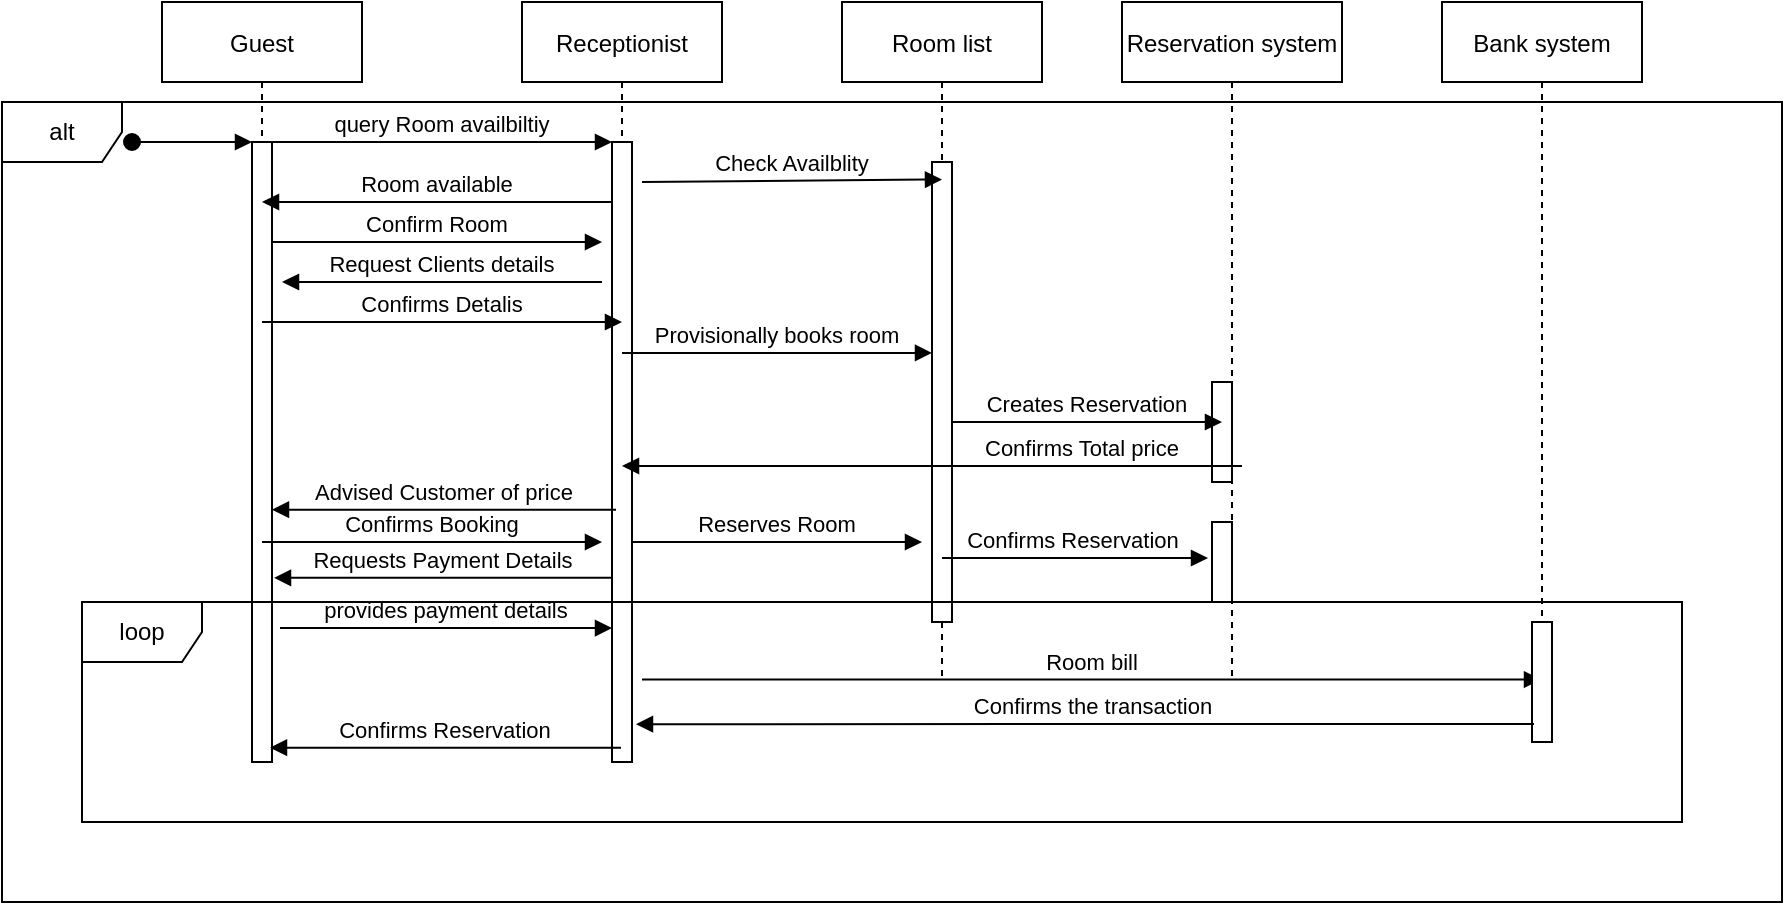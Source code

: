 <mxfile version="16.1.0" type="github">
  <diagram id="kgpKYQtTHZ0yAKxKKP6v" name="Page-1">
    <mxGraphModel dx="1278" dy="579" grid="1" gridSize="10" guides="1" tooltips="1" connect="1" arrows="1" fold="1" page="1" pageScale="1" pageWidth="850" pageHeight="1100" math="0" shadow="0">
      <root>
        <mxCell id="0" />
        <mxCell id="1" parent="0" />
        <mxCell id="3nuBFxr9cyL0pnOWT2aG-1" value="Guest" style="shape=umlLifeline;perimeter=lifelinePerimeter;container=1;collapsible=0;recursiveResize=0;rounded=0;shadow=0;strokeWidth=1;perimeterSpacing=0;" parent="1" vertex="1">
          <mxGeometry x="100" y="80" width="100" height="380" as="geometry" />
        </mxCell>
        <mxCell id="3nuBFxr9cyL0pnOWT2aG-2" value="" style="points=[];perimeter=orthogonalPerimeter;rounded=0;shadow=0;strokeWidth=1;" parent="3nuBFxr9cyL0pnOWT2aG-1" vertex="1">
          <mxGeometry x="45" y="70" width="10" height="310" as="geometry" />
        </mxCell>
        <mxCell id="3nuBFxr9cyL0pnOWT2aG-3" value="" style="verticalAlign=bottom;startArrow=oval;endArrow=block;startSize=8;shadow=0;strokeWidth=1;" parent="3nuBFxr9cyL0pnOWT2aG-1" target="3nuBFxr9cyL0pnOWT2aG-2" edge="1">
          <mxGeometry x="0.5" y="20" relative="1" as="geometry">
            <mxPoint x="-15" y="70" as="sourcePoint" />
            <mxPoint as="offset" />
          </mxGeometry>
        </mxCell>
        <mxCell id="3nuBFxr9cyL0pnOWT2aG-5" value="Receptionist" style="shape=umlLifeline;perimeter=lifelinePerimeter;container=1;collapsible=0;recursiveResize=0;rounded=0;shadow=0;strokeWidth=1;" parent="1" vertex="1">
          <mxGeometry x="280" y="80" width="100" height="380" as="geometry" />
        </mxCell>
        <mxCell id="3nuBFxr9cyL0pnOWT2aG-6" value="" style="points=[];perimeter=orthogonalPerimeter;rounded=0;shadow=0;strokeWidth=1;" parent="3nuBFxr9cyL0pnOWT2aG-5" vertex="1">
          <mxGeometry x="45" y="70" width="10" height="310" as="geometry" />
        </mxCell>
        <mxCell id="3nuBFxr9cyL0pnOWT2aG-8" value="query Room availbiltiy" style="verticalAlign=bottom;endArrow=block;entryX=0;entryY=0;shadow=0;strokeWidth=1;" parent="1" source="3nuBFxr9cyL0pnOWT2aG-2" target="3nuBFxr9cyL0pnOWT2aG-6" edge="1">
          <mxGeometry relative="1" as="geometry">
            <mxPoint x="275" y="160" as="sourcePoint" />
          </mxGeometry>
        </mxCell>
        <mxCell id="3nuBFxr9cyL0pnOWT2aG-9" value="Room available" style="verticalAlign=bottom;endArrow=block;shadow=0;strokeWidth=1;" parent="1" source="3nuBFxr9cyL0pnOWT2aG-6" target="3nuBFxr9cyL0pnOWT2aG-1" edge="1">
          <mxGeometry relative="1" as="geometry">
            <mxPoint x="240" y="200" as="sourcePoint" />
            <mxPoint x="160" y="200" as="targetPoint" />
            <Array as="points">
              <mxPoint x="310" y="180" />
            </Array>
          </mxGeometry>
        </mxCell>
        <mxCell id="O2JDXleAkRafH4N3ai_Y-1" value="Room list" style="shape=umlLifeline;perimeter=lifelinePerimeter;container=1;collapsible=0;recursiveResize=0;rounded=0;shadow=0;strokeWidth=1;" parent="1" vertex="1">
          <mxGeometry x="440" y="80" width="100" height="340" as="geometry" />
        </mxCell>
        <mxCell id="O2JDXleAkRafH4N3ai_Y-2" value="" style="points=[];perimeter=orthogonalPerimeter;rounded=0;shadow=0;strokeWidth=1;" parent="O2JDXleAkRafH4N3ai_Y-1" vertex="1">
          <mxGeometry x="45" y="80" width="10" height="230" as="geometry" />
        </mxCell>
        <mxCell id="O2JDXleAkRafH4N3ai_Y-3" value="Reservation system" style="shape=umlLifeline;perimeter=lifelinePerimeter;container=1;collapsible=0;recursiveResize=0;rounded=0;shadow=0;strokeWidth=1;" parent="1" vertex="1">
          <mxGeometry x="580" y="80" width="110" height="340" as="geometry" />
        </mxCell>
        <mxCell id="O2JDXleAkRafH4N3ai_Y-4" value="" style="points=[];perimeter=orthogonalPerimeter;rounded=0;shadow=0;strokeWidth=1;" parent="O2JDXleAkRafH4N3ai_Y-3" vertex="1">
          <mxGeometry x="45" y="190" width="10" height="50" as="geometry" />
        </mxCell>
        <mxCell id="O2JDXleAkRafH4N3ai_Y-14" value="" style="points=[];perimeter=orthogonalPerimeter;rounded=0;shadow=0;strokeWidth=1;" parent="O2JDXleAkRafH4N3ai_Y-3" vertex="1">
          <mxGeometry x="45" y="260" width="10" height="40" as="geometry" />
        </mxCell>
        <mxCell id="O2JDXleAkRafH4N3ai_Y-5" value="Bank system" style="shape=umlLifeline;perimeter=lifelinePerimeter;container=1;collapsible=0;recursiveResize=0;rounded=0;shadow=0;strokeWidth=1;" parent="1" vertex="1">
          <mxGeometry x="740" y="80" width="100" height="350" as="geometry" />
        </mxCell>
        <mxCell id="O2JDXleAkRafH4N3ai_Y-7" value="Check Availblity" style="verticalAlign=bottom;endArrow=block;shadow=0;strokeWidth=1;entryX=0.5;entryY=0.038;entryDx=0;entryDy=0;entryPerimeter=0;" parent="1" target="O2JDXleAkRafH4N3ai_Y-2" edge="1">
          <mxGeometry relative="1" as="geometry">
            <mxPoint x="340" y="170" as="sourcePoint" />
            <mxPoint x="490" y="180" as="targetPoint" />
          </mxGeometry>
        </mxCell>
        <mxCell id="O2JDXleAkRafH4N3ai_Y-8" value="Confirms Detalis" style="verticalAlign=bottom;endArrow=block;shadow=0;strokeWidth=1;" parent="1" source="3nuBFxr9cyL0pnOWT2aG-1" edge="1">
          <mxGeometry relative="1" as="geometry">
            <mxPoint x="150" y="220" as="sourcePoint" />
            <mxPoint x="330" y="240" as="targetPoint" />
            <Array as="points" />
          </mxGeometry>
        </mxCell>
        <mxCell id="O2JDXleAkRafH4N3ai_Y-9" value="Confirms Booking" style="verticalAlign=bottom;endArrow=block;shadow=0;strokeWidth=1;" parent="1" source="3nuBFxr9cyL0pnOWT2aG-1" edge="1">
          <mxGeometry relative="1" as="geometry">
            <mxPoint x="335" y="206.93" as="sourcePoint" />
            <mxPoint x="320" y="350" as="targetPoint" />
          </mxGeometry>
        </mxCell>
        <mxCell id="O2JDXleAkRafH4N3ai_Y-10" value="Advised Customer of price" style="verticalAlign=bottom;endArrow=block;shadow=0;strokeWidth=1;exitX=0.2;exitY=0.593;exitDx=0;exitDy=0;exitPerimeter=0;" parent="1" source="3nuBFxr9cyL0pnOWT2aG-6" target="3nuBFxr9cyL0pnOWT2aG-2" edge="1">
          <mxGeometry relative="1" as="geometry">
            <mxPoint x="345" y="216.93" as="sourcePoint" />
            <mxPoint x="150" y="248" as="targetPoint" />
          </mxGeometry>
        </mxCell>
        <mxCell id="O2JDXleAkRafH4N3ai_Y-11" value="Request Clients details" style="verticalAlign=bottom;endArrow=block;shadow=0;strokeWidth=1;" parent="1" edge="1">
          <mxGeometry relative="1" as="geometry">
            <mxPoint x="320" y="220" as="sourcePoint" />
            <mxPoint x="160" y="220" as="targetPoint" />
            <Array as="points" />
          </mxGeometry>
        </mxCell>
        <mxCell id="O2JDXleAkRafH4N3ai_Y-12" value="Confirm Room" style="verticalAlign=bottom;endArrow=block;shadow=0;strokeWidth=1;" parent="1" source="3nuBFxr9cyL0pnOWT2aG-2" edge="1">
          <mxGeometry relative="1" as="geometry">
            <mxPoint x="365" y="236.93" as="sourcePoint" />
            <mxPoint x="320" y="200" as="targetPoint" />
          </mxGeometry>
        </mxCell>
        <mxCell id="O2JDXleAkRafH4N3ai_Y-15" value="Provisionally books room" style="verticalAlign=bottom;endArrow=block;shadow=0;strokeWidth=1;entryX=0;entryY=0.415;entryDx=0;entryDy=0;entryPerimeter=0;" parent="1" source="3nuBFxr9cyL0pnOWT2aG-5" target="O2JDXleAkRafH4N3ai_Y-2" edge="1">
          <mxGeometry relative="1" as="geometry">
            <mxPoint x="350" y="180" as="sourcePoint" />
            <mxPoint x="500" y="179.88" as="targetPoint" />
          </mxGeometry>
        </mxCell>
        <mxCell id="O2JDXleAkRafH4N3ai_Y-16" value="Creates Reservation" style="verticalAlign=bottom;endArrow=block;shadow=0;strokeWidth=1;" parent="1" source="O2JDXleAkRafH4N3ai_Y-2" edge="1">
          <mxGeometry relative="1" as="geometry">
            <mxPoint x="490" y="200" as="sourcePoint" />
            <mxPoint x="630" y="290" as="targetPoint" />
          </mxGeometry>
        </mxCell>
        <mxCell id="O2JDXleAkRafH4N3ai_Y-17" value="Confirms Total price" style="verticalAlign=bottom;endArrow=block;shadow=0;strokeWidth=1;" parent="1" target="3nuBFxr9cyL0pnOWT2aG-5" edge="1">
          <mxGeometry x="-0.485" relative="1" as="geometry">
            <mxPoint x="640" y="312" as="sourcePoint" />
            <mxPoint x="520" y="199.88" as="targetPoint" />
            <Array as="points">
              <mxPoint x="540" y="312" />
            </Array>
            <mxPoint as="offset" />
          </mxGeometry>
        </mxCell>
        <mxCell id="O2JDXleAkRafH4N3ai_Y-19" value="Confirms Reservation" style="verticalAlign=bottom;endArrow=block;shadow=0;strokeWidth=1;entryX=-0.2;entryY=0.45;entryDx=0;entryDy=0;entryPerimeter=0;" parent="1" source="O2JDXleAkRafH4N3ai_Y-1" target="O2JDXleAkRafH4N3ai_Y-14" edge="1">
          <mxGeometry x="-0.017" relative="1" as="geometry">
            <mxPoint x="505" y="303" as="sourcePoint" />
            <mxPoint x="645" y="303" as="targetPoint" />
            <mxPoint as="offset" />
          </mxGeometry>
        </mxCell>
        <mxCell id="O2JDXleAkRafH4N3ai_Y-20" value="Reserves Room" style="verticalAlign=bottom;endArrow=block;shadow=0;strokeWidth=1;" parent="1" source="3nuBFxr9cyL0pnOWT2aG-6" edge="1">
          <mxGeometry relative="1" as="geometry">
            <mxPoint x="330" y="322" as="sourcePoint" />
            <mxPoint x="480" y="350" as="targetPoint" />
          </mxGeometry>
        </mxCell>
        <mxCell id="O2JDXleAkRafH4N3ai_Y-21" value="Requests Payment Details" style="verticalAlign=bottom;endArrow=block;shadow=0;strokeWidth=1;entryX=1.1;entryY=0.703;entryDx=0;entryDy=0;entryPerimeter=0;" parent="1" source="3nuBFxr9cyL0pnOWT2aG-6" target="3nuBFxr9cyL0pnOWT2aG-2" edge="1">
          <mxGeometry relative="1" as="geometry">
            <mxPoint x="330" y="230" as="sourcePoint" />
            <mxPoint x="170" y="230" as="targetPoint" />
            <Array as="points" />
          </mxGeometry>
        </mxCell>
        <mxCell id="O2JDXleAkRafH4N3ai_Y-22" value="provides payment details" style="verticalAlign=bottom;endArrow=block;shadow=0;strokeWidth=1;exitX=1.4;exitY=0.784;exitDx=0;exitDy=0;exitPerimeter=0;" parent="1" source="3nuBFxr9cyL0pnOWT2aG-2" target="3nuBFxr9cyL0pnOWT2aG-6" edge="1">
          <mxGeometry relative="1" as="geometry">
            <mxPoint x="159.5" y="360" as="sourcePoint" />
            <mxPoint x="330" y="360" as="targetPoint" />
          </mxGeometry>
        </mxCell>
        <mxCell id="O2JDXleAkRafH4N3ai_Y-23" value="Room bill" style="verticalAlign=bottom;endArrow=block;shadow=0;strokeWidth=1;exitX=1.5;exitY=0.867;exitDx=0;exitDy=0;exitPerimeter=0;" parent="1" source="3nuBFxr9cyL0pnOWT2aG-6" target="O2JDXleAkRafH4N3ai_Y-5" edge="1">
          <mxGeometry relative="1" as="geometry">
            <mxPoint x="345" y="348.1" as="sourcePoint" />
            <mxPoint x="497" y="348.1" as="targetPoint" />
          </mxGeometry>
        </mxCell>
        <mxCell id="O2JDXleAkRafH4N3ai_Y-6" value="" style="points=[];perimeter=orthogonalPerimeter;rounded=0;shadow=0;strokeWidth=1;" parent="1" vertex="1">
          <mxGeometry x="785" y="390" width="10" height="60" as="geometry" />
        </mxCell>
        <mxCell id="O2JDXleAkRafH4N3ai_Y-24" value="Confirms the transaction" style="verticalAlign=bottom;endArrow=block;shadow=0;strokeWidth=1;entryX=1.2;entryY=0.939;entryDx=0;entryDy=0;entryPerimeter=0;exitX=0.1;exitY=0.85;exitDx=0;exitDy=0;exitPerimeter=0;" parent="1" source="O2JDXleAkRafH4N3ai_Y-6" target="3nuBFxr9cyL0pnOWT2aG-6" edge="1">
          <mxGeometry x="-0.017" relative="1" as="geometry">
            <mxPoint x="780" y="439" as="sourcePoint" />
            <mxPoint x="643" y="368" as="targetPoint" />
            <mxPoint as="offset" />
          </mxGeometry>
        </mxCell>
        <mxCell id="O2JDXleAkRafH4N3ai_Y-25" value="Confirms Reservation" style="verticalAlign=bottom;endArrow=block;shadow=0;strokeWidth=1;entryX=0.9;entryY=0.977;entryDx=0;entryDy=0;entryPerimeter=0;" parent="1" source="3nuBFxr9cyL0pnOWT2aG-5" target="3nuBFxr9cyL0pnOWT2aG-2" edge="1">
          <mxGeometry relative="1" as="geometry">
            <mxPoint x="335" y="377.93" as="sourcePoint" />
            <mxPoint x="166" y="377.93" as="targetPoint" />
            <Array as="points" />
          </mxGeometry>
        </mxCell>
        <mxCell id="VRu0M-AiyCUYMiCGWRiW-2" value="alt" style="shape=umlFrame;whiteSpace=wrap;html=1;" vertex="1" parent="1">
          <mxGeometry x="20" y="130" width="890" height="400" as="geometry" />
        </mxCell>
        <mxCell id="VRu0M-AiyCUYMiCGWRiW-3" value="loop" style="shape=umlFrame;whiteSpace=wrap;html=1;" vertex="1" parent="1">
          <mxGeometry x="60" y="380" width="800" height="110" as="geometry" />
        </mxCell>
      </root>
    </mxGraphModel>
  </diagram>
</mxfile>
